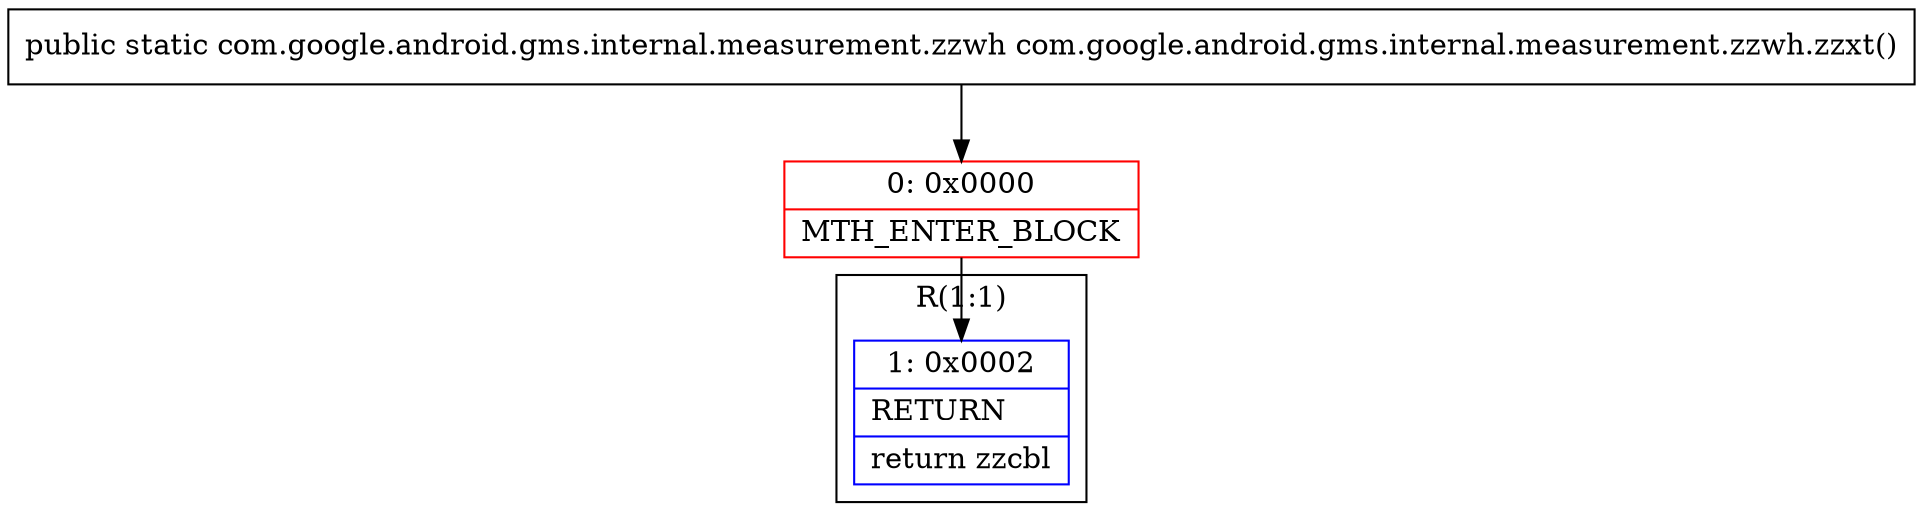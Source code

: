 digraph "CFG forcom.google.android.gms.internal.measurement.zzwh.zzxt()Lcom\/google\/android\/gms\/internal\/measurement\/zzwh;" {
subgraph cluster_Region_1640911216 {
label = "R(1:1)";
node [shape=record,color=blue];
Node_1 [shape=record,label="{1\:\ 0x0002|RETURN\l|return zzcbl\l}"];
}
Node_0 [shape=record,color=red,label="{0\:\ 0x0000|MTH_ENTER_BLOCK\l}"];
MethodNode[shape=record,label="{public static com.google.android.gms.internal.measurement.zzwh com.google.android.gms.internal.measurement.zzwh.zzxt() }"];
MethodNode -> Node_0;
Node_0 -> Node_1;
}

